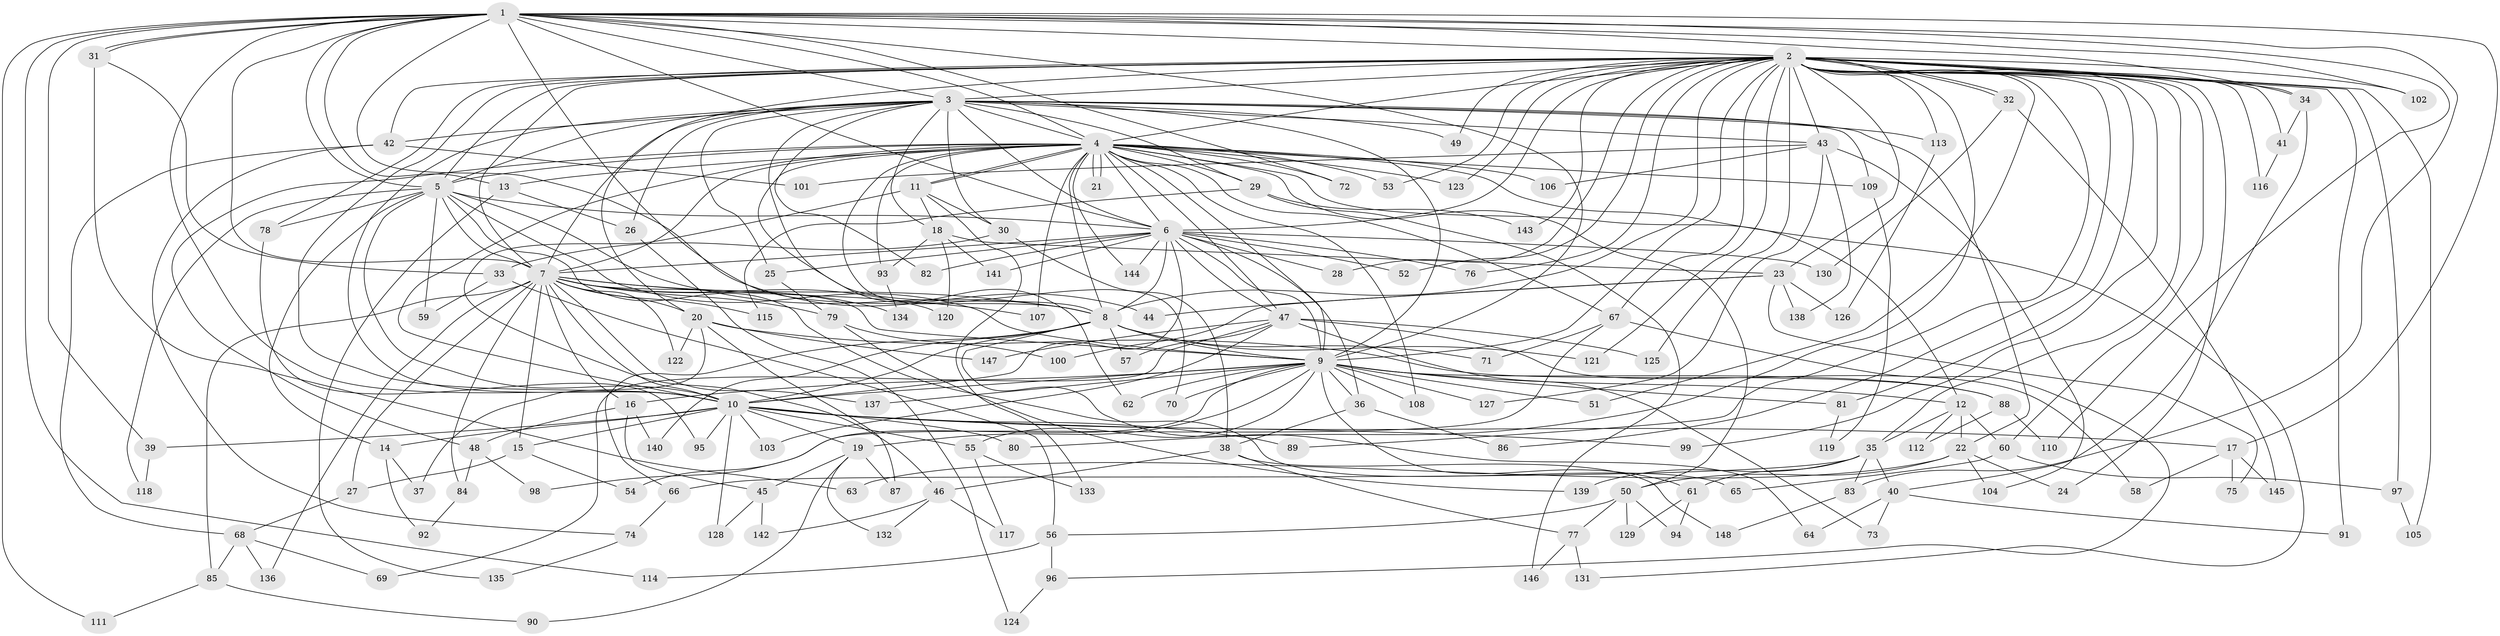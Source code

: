 // coarse degree distribution, {17: 0.02702702702702703, 19: 0.013513513513513514, 24: 0.013513513513513514, 10: 0.02702702702702703, 18: 0.013513513513513514, 9: 0.05405405405405406, 15: 0.013513513513513514, 5: 0.06756756756756757, 4: 0.08108108108108109, 13: 0.013513513513513514, 6: 0.08108108108108109, 22: 0.013513513513513514, 1: 0.02702702702702703, 7: 0.013513513513513514, 3: 0.06756756756756757, 2: 0.47297297297297297}
// Generated by graph-tools (version 1.1) at 2025/49/03/04/25 22:49:35]
// undirected, 148 vertices, 321 edges
graph export_dot {
  node [color=gray90,style=filled];
  1;
  2;
  3;
  4;
  5;
  6;
  7;
  8;
  9;
  10;
  11;
  12;
  13;
  14;
  15;
  16;
  17;
  18;
  19;
  20;
  21;
  22;
  23;
  24;
  25;
  26;
  27;
  28;
  29;
  30;
  31;
  32;
  33;
  34;
  35;
  36;
  37;
  38;
  39;
  40;
  41;
  42;
  43;
  44;
  45;
  46;
  47;
  48;
  49;
  50;
  51;
  52;
  53;
  54;
  55;
  56;
  57;
  58;
  59;
  60;
  61;
  62;
  63;
  64;
  65;
  66;
  67;
  68;
  69;
  70;
  71;
  72;
  73;
  74;
  75;
  76;
  77;
  78;
  79;
  80;
  81;
  82;
  83;
  84;
  85;
  86;
  87;
  88;
  89;
  90;
  91;
  92;
  93;
  94;
  95;
  96;
  97;
  98;
  99;
  100;
  101;
  102;
  103;
  104;
  105;
  106;
  107;
  108;
  109;
  110;
  111;
  112;
  113;
  114;
  115;
  116;
  117;
  118;
  119;
  120;
  121;
  122;
  123;
  124;
  125;
  126;
  127;
  128;
  129;
  130;
  131;
  132;
  133;
  134;
  135;
  136;
  137;
  138;
  139;
  140;
  141;
  142;
  143;
  144;
  145;
  146;
  147;
  148;
  1 -- 2;
  1 -- 3;
  1 -- 4;
  1 -- 5;
  1 -- 6;
  1 -- 7;
  1 -- 8;
  1 -- 9;
  1 -- 10;
  1 -- 13;
  1 -- 17;
  1 -- 31;
  1 -- 31;
  1 -- 34;
  1 -- 39;
  1 -- 44;
  1 -- 72;
  1 -- 83;
  1 -- 102;
  1 -- 110;
  1 -- 111;
  1 -- 114;
  2 -- 3;
  2 -- 4;
  2 -- 5;
  2 -- 6;
  2 -- 7;
  2 -- 8;
  2 -- 9;
  2 -- 10;
  2 -- 20;
  2 -- 23;
  2 -- 24;
  2 -- 28;
  2 -- 32;
  2 -- 32;
  2 -- 34;
  2 -- 35;
  2 -- 41;
  2 -- 42;
  2 -- 43;
  2 -- 49;
  2 -- 51;
  2 -- 52;
  2 -- 53;
  2 -- 60;
  2 -- 67;
  2 -- 76;
  2 -- 78;
  2 -- 80;
  2 -- 81;
  2 -- 86;
  2 -- 89;
  2 -- 91;
  2 -- 97;
  2 -- 99;
  2 -- 102;
  2 -- 105;
  2 -- 113;
  2 -- 116;
  2 -- 121;
  2 -- 123;
  2 -- 125;
  2 -- 143;
  3 -- 4;
  3 -- 5;
  3 -- 6;
  3 -- 7;
  3 -- 8;
  3 -- 9;
  3 -- 10;
  3 -- 18;
  3 -- 22;
  3 -- 25;
  3 -- 26;
  3 -- 29;
  3 -- 30;
  3 -- 42;
  3 -- 43;
  3 -- 49;
  3 -- 82;
  3 -- 109;
  3 -- 113;
  4 -- 5;
  4 -- 6;
  4 -- 7;
  4 -- 8;
  4 -- 9;
  4 -- 10;
  4 -- 11;
  4 -- 11;
  4 -- 12;
  4 -- 13;
  4 -- 21;
  4 -- 21;
  4 -- 29;
  4 -- 47;
  4 -- 48;
  4 -- 50;
  4 -- 53;
  4 -- 62;
  4 -- 67;
  4 -- 70;
  4 -- 72;
  4 -- 93;
  4 -- 106;
  4 -- 107;
  4 -- 108;
  4 -- 109;
  4 -- 123;
  4 -- 131;
  4 -- 144;
  5 -- 6;
  5 -- 7;
  5 -- 8;
  5 -- 9;
  5 -- 10;
  5 -- 14;
  5 -- 59;
  5 -- 65;
  5 -- 78;
  5 -- 118;
  6 -- 7;
  6 -- 8;
  6 -- 9;
  6 -- 10;
  6 -- 25;
  6 -- 28;
  6 -- 36;
  6 -- 47;
  6 -- 52;
  6 -- 76;
  6 -- 82;
  6 -- 130;
  6 -- 141;
  6 -- 144;
  7 -- 8;
  7 -- 9;
  7 -- 10;
  7 -- 15;
  7 -- 16;
  7 -- 20;
  7 -- 27;
  7 -- 79;
  7 -- 84;
  7 -- 85;
  7 -- 107;
  7 -- 115;
  7 -- 120;
  7 -- 122;
  7 -- 134;
  7 -- 136;
  7 -- 137;
  8 -- 9;
  8 -- 10;
  8 -- 57;
  8 -- 64;
  8 -- 66;
  8 -- 71;
  8 -- 121;
  8 -- 140;
  9 -- 10;
  9 -- 12;
  9 -- 16;
  9 -- 19;
  9 -- 36;
  9 -- 51;
  9 -- 54;
  9 -- 55;
  9 -- 61;
  9 -- 62;
  9 -- 70;
  9 -- 81;
  9 -- 88;
  9 -- 108;
  9 -- 127;
  9 -- 137;
  10 -- 14;
  10 -- 15;
  10 -- 17;
  10 -- 19;
  10 -- 39;
  10 -- 55;
  10 -- 80;
  10 -- 89;
  10 -- 95;
  10 -- 99;
  10 -- 103;
  10 -- 128;
  11 -- 18;
  11 -- 30;
  11 -- 46;
  11 -- 133;
  12 -- 22;
  12 -- 35;
  12 -- 60;
  12 -- 112;
  13 -- 26;
  13 -- 135;
  14 -- 37;
  14 -- 92;
  15 -- 27;
  15 -- 54;
  16 -- 45;
  16 -- 48;
  16 -- 140;
  17 -- 58;
  17 -- 75;
  17 -- 145;
  18 -- 23;
  18 -- 93;
  18 -- 120;
  18 -- 141;
  19 -- 45;
  19 -- 87;
  19 -- 90;
  19 -- 132;
  20 -- 37;
  20 -- 87;
  20 -- 88;
  20 -- 122;
  20 -- 147;
  22 -- 24;
  22 -- 50;
  22 -- 63;
  22 -- 104;
  23 -- 44;
  23 -- 75;
  23 -- 100;
  23 -- 126;
  23 -- 138;
  25 -- 79;
  26 -- 124;
  27 -- 68;
  29 -- 115;
  29 -- 143;
  29 -- 146;
  30 -- 33;
  30 -- 38;
  31 -- 33;
  31 -- 63;
  32 -- 130;
  32 -- 145;
  33 -- 56;
  33 -- 59;
  34 -- 40;
  34 -- 41;
  35 -- 40;
  35 -- 61;
  35 -- 66;
  35 -- 83;
  35 -- 139;
  36 -- 38;
  36 -- 86;
  38 -- 46;
  38 -- 77;
  38 -- 148;
  39 -- 118;
  40 -- 64;
  40 -- 73;
  40 -- 91;
  41 -- 116;
  42 -- 68;
  42 -- 74;
  42 -- 101;
  43 -- 101;
  43 -- 104;
  43 -- 106;
  43 -- 127;
  43 -- 138;
  45 -- 128;
  45 -- 142;
  46 -- 117;
  46 -- 132;
  46 -- 142;
  47 -- 57;
  47 -- 58;
  47 -- 69;
  47 -- 73;
  47 -- 103;
  47 -- 125;
  47 -- 147;
  48 -- 84;
  48 -- 98;
  50 -- 56;
  50 -- 77;
  50 -- 94;
  50 -- 129;
  55 -- 117;
  55 -- 133;
  56 -- 96;
  56 -- 114;
  60 -- 65;
  60 -- 97;
  61 -- 94;
  61 -- 129;
  66 -- 74;
  67 -- 71;
  67 -- 96;
  67 -- 98;
  68 -- 69;
  68 -- 85;
  68 -- 136;
  74 -- 135;
  77 -- 131;
  77 -- 146;
  78 -- 95;
  79 -- 100;
  79 -- 139;
  81 -- 119;
  83 -- 148;
  84 -- 92;
  85 -- 90;
  85 -- 111;
  88 -- 110;
  88 -- 112;
  93 -- 134;
  96 -- 124;
  97 -- 105;
  109 -- 119;
  113 -- 126;
}
